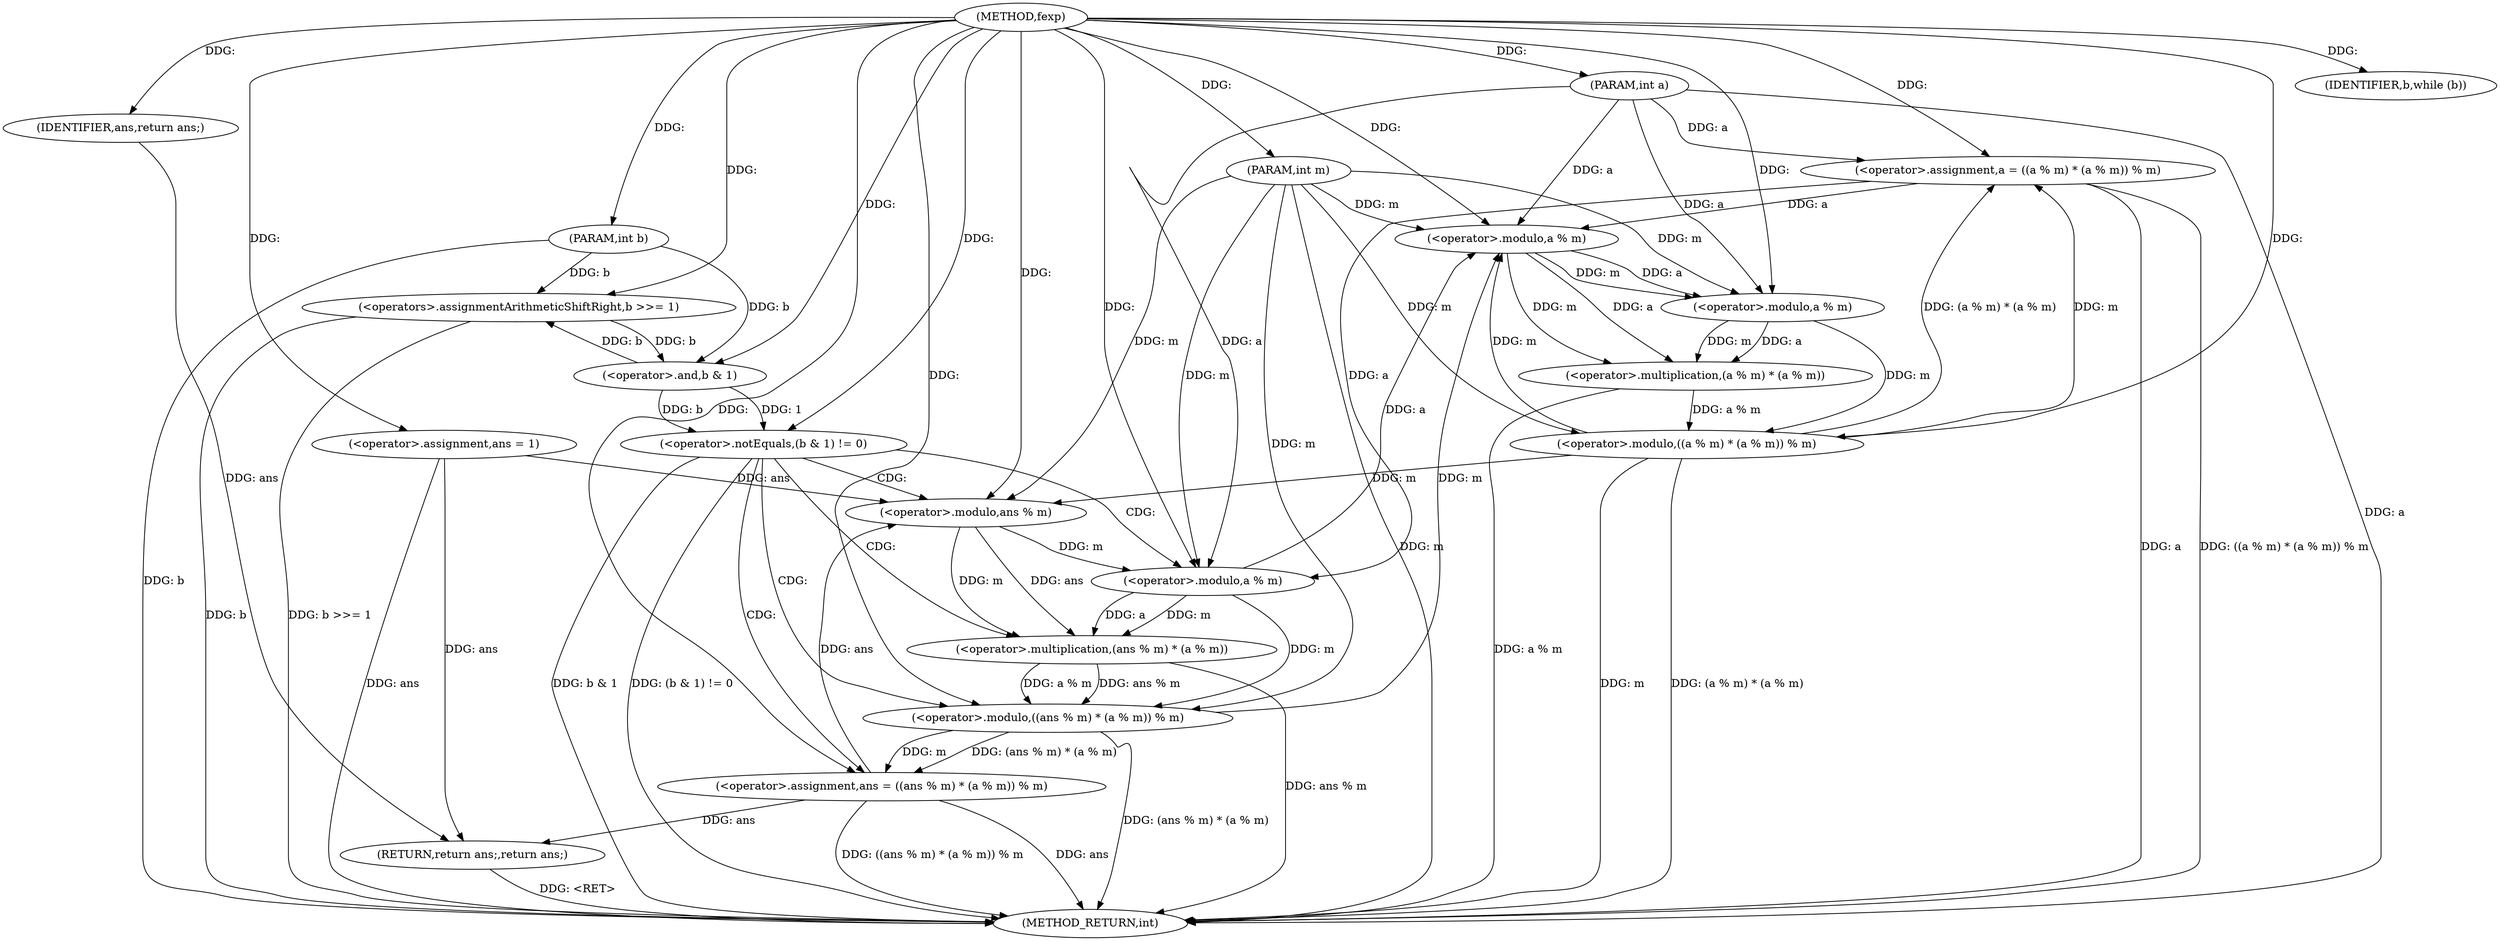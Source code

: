 digraph "fexp" {  
"1000215" [label = "(METHOD,fexp)" ]
"1000261" [label = "(METHOD_RETURN,int)" ]
"1000216" [label = "(PARAM,int a)" ]
"1000217" [label = "(PARAM,int b)" ]
"1000218" [label = "(PARAM,int m)" ]
"1000221" [label = "(<operator>.assignment,ans = 1)" ]
"1000259" [label = "(RETURN,return ans;,return ans;)" ]
"1000225" [label = "(IDENTIFIER,b,while (b))" ]
"1000260" [label = "(IDENTIFIER,ans,return ans;)" ]
"1000245" [label = "(<operator>.assignment,a = ((a % m) * (a % m)) % m)" ]
"1000256" [label = "(<operators>.assignmentArithmeticShiftRight,b >>= 1)" ]
"1000228" [label = "(<operator>.notEquals,(b & 1) != 0)" ]
"1000234" [label = "(<operator>.assignment,ans = ((ans % m) * (a % m)) % m)" ]
"1000247" [label = "(<operator>.modulo,((a % m) * (a % m)) % m)" ]
"1000229" [label = "(<operator>.and,b & 1)" ]
"1000248" [label = "(<operator>.multiplication,(a % m) * (a % m))" ]
"1000236" [label = "(<operator>.modulo,((ans % m) * (a % m)) % m)" ]
"1000249" [label = "(<operator>.modulo,a % m)" ]
"1000252" [label = "(<operator>.modulo,a % m)" ]
"1000237" [label = "(<operator>.multiplication,(ans % m) * (a % m))" ]
"1000238" [label = "(<operator>.modulo,ans % m)" ]
"1000241" [label = "(<operator>.modulo,a % m)" ]
  "1000259" -> "1000261"  [ label = "DDG: <RET>"] 
  "1000216" -> "1000261"  [ label = "DDG: a"] 
  "1000217" -> "1000261"  [ label = "DDG: b"] 
  "1000218" -> "1000261"  [ label = "DDG: m"] 
  "1000221" -> "1000261"  [ label = "DDG: ans"] 
  "1000228" -> "1000261"  [ label = "DDG: b & 1"] 
  "1000228" -> "1000261"  [ label = "DDG: (b & 1) != 0"] 
  "1000234" -> "1000261"  [ label = "DDG: ans"] 
  "1000237" -> "1000261"  [ label = "DDG: ans % m"] 
  "1000236" -> "1000261"  [ label = "DDG: (ans % m) * (a % m)"] 
  "1000234" -> "1000261"  [ label = "DDG: ((ans % m) * (a % m)) % m"] 
  "1000245" -> "1000261"  [ label = "DDG: a"] 
  "1000248" -> "1000261"  [ label = "DDG: a % m"] 
  "1000247" -> "1000261"  [ label = "DDG: (a % m) * (a % m)"] 
  "1000247" -> "1000261"  [ label = "DDG: m"] 
  "1000245" -> "1000261"  [ label = "DDG: ((a % m) * (a % m)) % m"] 
  "1000256" -> "1000261"  [ label = "DDG: b"] 
  "1000256" -> "1000261"  [ label = "DDG: b >>= 1"] 
  "1000215" -> "1000216"  [ label = "DDG: "] 
  "1000215" -> "1000217"  [ label = "DDG: "] 
  "1000215" -> "1000218"  [ label = "DDG: "] 
  "1000215" -> "1000221"  [ label = "DDG: "] 
  "1000260" -> "1000259"  [ label = "DDG: ans"] 
  "1000221" -> "1000259"  [ label = "DDG: ans"] 
  "1000234" -> "1000259"  [ label = "DDG: ans"] 
  "1000215" -> "1000225"  [ label = "DDG: "] 
  "1000215" -> "1000260"  [ label = "DDG: "] 
  "1000247" -> "1000245"  [ label = "DDG: m"] 
  "1000247" -> "1000245"  [ label = "DDG: (a % m) * (a % m)"] 
  "1000216" -> "1000245"  [ label = "DDG: a"] 
  "1000215" -> "1000245"  [ label = "DDG: "] 
  "1000229" -> "1000256"  [ label = "DDG: b"] 
  "1000217" -> "1000256"  [ label = "DDG: b"] 
  "1000215" -> "1000256"  [ label = "DDG: "] 
  "1000229" -> "1000228"  [ label = "DDG: 1"] 
  "1000229" -> "1000228"  [ label = "DDG: b"] 
  "1000215" -> "1000228"  [ label = "DDG: "] 
  "1000236" -> "1000234"  [ label = "DDG: m"] 
  "1000236" -> "1000234"  [ label = "DDG: (ans % m) * (a % m)"] 
  "1000248" -> "1000247"  [ label = "DDG: a % m"] 
  "1000252" -> "1000247"  [ label = "DDG: m"] 
  "1000218" -> "1000247"  [ label = "DDG: m"] 
  "1000215" -> "1000247"  [ label = "DDG: "] 
  "1000256" -> "1000229"  [ label = "DDG: b"] 
  "1000217" -> "1000229"  [ label = "DDG: b"] 
  "1000215" -> "1000229"  [ label = "DDG: "] 
  "1000215" -> "1000234"  [ label = "DDG: "] 
  "1000249" -> "1000248"  [ label = "DDG: a"] 
  "1000249" -> "1000248"  [ label = "DDG: m"] 
  "1000252" -> "1000248"  [ label = "DDG: m"] 
  "1000252" -> "1000248"  [ label = "DDG: a"] 
  "1000237" -> "1000236"  [ label = "DDG: ans % m"] 
  "1000237" -> "1000236"  [ label = "DDG: a % m"] 
  "1000241" -> "1000236"  [ label = "DDG: m"] 
  "1000218" -> "1000236"  [ label = "DDG: m"] 
  "1000215" -> "1000236"  [ label = "DDG: "] 
  "1000241" -> "1000249"  [ label = "DDG: a"] 
  "1000245" -> "1000249"  [ label = "DDG: a"] 
  "1000216" -> "1000249"  [ label = "DDG: a"] 
  "1000215" -> "1000249"  [ label = "DDG: "] 
  "1000236" -> "1000249"  [ label = "DDG: m"] 
  "1000247" -> "1000249"  [ label = "DDG: m"] 
  "1000218" -> "1000249"  [ label = "DDG: m"] 
  "1000249" -> "1000252"  [ label = "DDG: a"] 
  "1000216" -> "1000252"  [ label = "DDG: a"] 
  "1000215" -> "1000252"  [ label = "DDG: "] 
  "1000249" -> "1000252"  [ label = "DDG: m"] 
  "1000218" -> "1000252"  [ label = "DDG: m"] 
  "1000238" -> "1000237"  [ label = "DDG: ans"] 
  "1000238" -> "1000237"  [ label = "DDG: m"] 
  "1000241" -> "1000237"  [ label = "DDG: m"] 
  "1000241" -> "1000237"  [ label = "DDG: a"] 
  "1000221" -> "1000238"  [ label = "DDG: ans"] 
  "1000234" -> "1000238"  [ label = "DDG: ans"] 
  "1000215" -> "1000238"  [ label = "DDG: "] 
  "1000247" -> "1000238"  [ label = "DDG: m"] 
  "1000218" -> "1000238"  [ label = "DDG: m"] 
  "1000245" -> "1000241"  [ label = "DDG: a"] 
  "1000216" -> "1000241"  [ label = "DDG: a"] 
  "1000215" -> "1000241"  [ label = "DDG: "] 
  "1000238" -> "1000241"  [ label = "DDG: m"] 
  "1000218" -> "1000241"  [ label = "DDG: m"] 
  "1000228" -> "1000236"  [ label = "CDG: "] 
  "1000228" -> "1000234"  [ label = "CDG: "] 
  "1000228" -> "1000238"  [ label = "CDG: "] 
  "1000228" -> "1000237"  [ label = "CDG: "] 
  "1000228" -> "1000241"  [ label = "CDG: "] 
}
